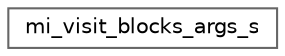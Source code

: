 digraph "类继承关系图"
{
 // LATEX_PDF_SIZE
  bgcolor="transparent";
  edge [fontname=Helvetica,fontsize=10,labelfontname=Helvetica,labelfontsize=10];
  node [fontname=Helvetica,fontsize=10,shape=box,height=0.2,width=0.4];
  rankdir="LR";
  Node0 [id="Node000000",label="mi_visit_blocks_args_s",height=0.2,width=0.4,color="grey40", fillcolor="white", style="filled",URL="$structmi__visit__blocks__args__s.html",tooltip=" "];
}
